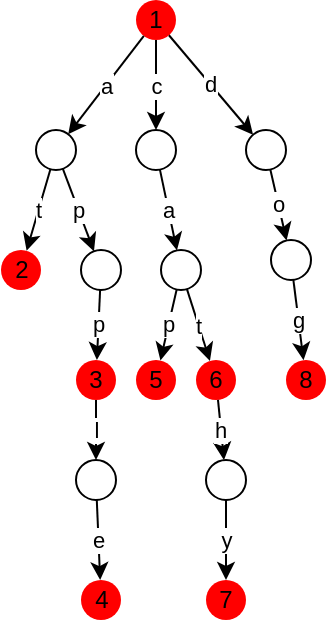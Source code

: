 <mxfile version="16.5.3" type="device"><diagram id="x97EsRD7HqhyqGP0Er3P" name="Page-1"><mxGraphModel dx="687" dy="382" grid="1" gridSize="10" guides="1" tooltips="1" connect="1" arrows="1" fold="1" page="1" pageScale="1" pageWidth="850" pageHeight="1100" math="0" shadow="0"><root><mxCell id="0"/><mxCell id="1" parent="0"/><mxCell id="MOaEAlb8SxJFgdV2_SXw-1" value="1" style="ellipse;whiteSpace=wrap;html=1;aspect=fixed;fillColor=#FF0000;strokeColor=none;" vertex="1" parent="1"><mxGeometry x="350" y="300" width="20" height="20" as="geometry"/></mxCell><mxCell id="MOaEAlb8SxJFgdV2_SXw-2" value="" style="ellipse;whiteSpace=wrap;html=1;aspect=fixed;strokeColor=default;fillColor=#FFFFFF;" vertex="1" parent="1"><mxGeometry x="300" y="365" width="20" height="20" as="geometry"/></mxCell><mxCell id="MOaEAlb8SxJFgdV2_SXw-3" value="" style="ellipse;whiteSpace=wrap;html=1;aspect=fixed;strokeColor=default;fillColor=#FFFFFF;" vertex="1" parent="1"><mxGeometry x="350" y="365" width="20" height="20" as="geometry"/></mxCell><mxCell id="MOaEAlb8SxJFgdV2_SXw-4" value="" style="ellipse;whiteSpace=wrap;html=1;aspect=fixed;strokeColor=default;fillColor=#FFFFFF;" vertex="1" parent="1"><mxGeometry x="405" y="365" width="20" height="20" as="geometry"/></mxCell><mxCell id="MOaEAlb8SxJFgdV2_SXw-5" value="" style="ellipse;whiteSpace=wrap;html=1;aspect=fixed;strokeColor=default;fillColor=#FFFFFF;" vertex="1" parent="1"><mxGeometry x="322.5" y="425" width="20" height="20" as="geometry"/></mxCell><mxCell id="MOaEAlb8SxJFgdV2_SXw-6" value="" style="ellipse;whiteSpace=wrap;html=1;aspect=fixed;strokeColor=default;fillColor=#FFFFFF;" vertex="1" parent="1"><mxGeometry x="417.5" y="420" width="20" height="20" as="geometry"/></mxCell><mxCell id="MOaEAlb8SxJFgdV2_SXw-7" value="" style="ellipse;whiteSpace=wrap;html=1;aspect=fixed;strokeColor=default;fillColor=#FFFFFF;" vertex="1" parent="1"><mxGeometry x="362.5" y="425" width="20" height="20" as="geometry"/></mxCell><mxCell id="MOaEAlb8SxJFgdV2_SXw-8" value="" style="ellipse;whiteSpace=wrap;html=1;aspect=fixed;strokeColor=default;fillColor=#FFFFFF;" vertex="1" parent="1"><mxGeometry x="320" y="530" width="20" height="20" as="geometry"/></mxCell><mxCell id="MOaEAlb8SxJFgdV2_SXw-9" value="" style="ellipse;whiteSpace=wrap;html=1;aspect=fixed;strokeColor=default;fillColor=#FFFFFF;" vertex="1" parent="1"><mxGeometry x="385" y="530" width="20" height="20" as="geometry"/></mxCell><mxCell id="MOaEAlb8SxJFgdV2_SXw-10" value="2" style="ellipse;whiteSpace=wrap;html=1;aspect=fixed;fillColor=#FF0000;strokeColor=none;" vertex="1" parent="1"><mxGeometry x="282.5" y="425" width="20" height="20" as="geometry"/></mxCell><mxCell id="MOaEAlb8SxJFgdV2_SXw-11" value="3" style="ellipse;whiteSpace=wrap;html=1;aspect=fixed;fillColor=#FF0000;strokeColor=none;" vertex="1" parent="1"><mxGeometry x="320" y="480" width="20" height="20" as="geometry"/></mxCell><mxCell id="MOaEAlb8SxJFgdV2_SXw-12" value="4" style="ellipse;whiteSpace=wrap;html=1;aspect=fixed;fillColor=#FF0000;strokeColor=none;" vertex="1" parent="1"><mxGeometry x="322.5" y="590" width="20" height="20" as="geometry"/></mxCell><mxCell id="MOaEAlb8SxJFgdV2_SXw-13" value="5" style="ellipse;whiteSpace=wrap;html=1;aspect=fixed;fillColor=#FF0000;strokeColor=none;" vertex="1" parent="1"><mxGeometry x="350" y="480" width="20" height="20" as="geometry"/></mxCell><mxCell id="MOaEAlb8SxJFgdV2_SXw-14" value="6" style="ellipse;whiteSpace=wrap;html=1;aspect=fixed;fillColor=#FF0000;strokeColor=none;" vertex="1" parent="1"><mxGeometry x="380" y="480" width="20" height="20" as="geometry"/></mxCell><mxCell id="MOaEAlb8SxJFgdV2_SXw-15" value="7" style="ellipse;whiteSpace=wrap;html=1;aspect=fixed;fillColor=#FF0000;strokeColor=none;" vertex="1" parent="1"><mxGeometry x="385" y="590" width="20" height="20" as="geometry"/></mxCell><mxCell id="MOaEAlb8SxJFgdV2_SXw-16" value="8" style="ellipse;whiteSpace=wrap;html=1;aspect=fixed;fillColor=#FF0000;strokeColor=none;" vertex="1" parent="1"><mxGeometry x="425" y="480" width="20" height="20" as="geometry"/></mxCell><mxCell id="MOaEAlb8SxJFgdV2_SXw-17" value="a" style="endArrow=classic;html=1;rounded=0;" edge="1" parent="1" source="MOaEAlb8SxJFgdV2_SXw-1" target="MOaEAlb8SxJFgdV2_SXw-2"><mxGeometry width="50" height="50" relative="1" as="geometry"><mxPoint x="350" y="460" as="sourcePoint"/><mxPoint x="400" y="410" as="targetPoint"/></mxGeometry></mxCell><mxCell id="MOaEAlb8SxJFgdV2_SXw-19" value="c" style="endArrow=classic;html=1;rounded=0;" edge="1" parent="1" source="MOaEAlb8SxJFgdV2_SXw-1" target="MOaEAlb8SxJFgdV2_SXw-3"><mxGeometry width="50" height="50" relative="1" as="geometry"><mxPoint x="363.276" y="337.402" as="sourcePoint"/><mxPoint x="326.727" y="377.601" as="targetPoint"/></mxGeometry></mxCell><mxCell id="MOaEAlb8SxJFgdV2_SXw-20" value="d" style="endArrow=classic;html=1;rounded=0;" edge="1" parent="1" source="MOaEAlb8SxJFgdV2_SXw-1" target="MOaEAlb8SxJFgdV2_SXw-4"><mxGeometry width="50" height="50" relative="1" as="geometry"><mxPoint x="373.276" y="347.402" as="sourcePoint"/><mxPoint x="336.727" y="387.601" as="targetPoint"/></mxGeometry></mxCell><mxCell id="MOaEAlb8SxJFgdV2_SXw-21" value="t" style="endArrow=classic;html=1;rounded=0;" edge="1" parent="1" source="MOaEAlb8SxJFgdV2_SXw-2" target="MOaEAlb8SxJFgdV2_SXw-10"><mxGeometry width="50" height="50" relative="1" as="geometry"><mxPoint x="383.276" y="357.402" as="sourcePoint"/><mxPoint x="346.727" y="397.601" as="targetPoint"/></mxGeometry></mxCell><mxCell id="MOaEAlb8SxJFgdV2_SXw-22" value="p" style="endArrow=classic;html=1;rounded=0;" edge="1" parent="1" source="MOaEAlb8SxJFgdV2_SXw-2" target="MOaEAlb8SxJFgdV2_SXw-5"><mxGeometry width="50" height="50" relative="1" as="geometry"><mxPoint x="393.276" y="367.402" as="sourcePoint"/><mxPoint x="356.727" y="407.601" as="targetPoint"/></mxGeometry></mxCell><mxCell id="MOaEAlb8SxJFgdV2_SXw-23" value="a" style="endArrow=classic;html=1;rounded=0;" edge="1" parent="1" source="MOaEAlb8SxJFgdV2_SXw-3" target="MOaEAlb8SxJFgdV2_SXw-7"><mxGeometry width="50" height="50" relative="1" as="geometry"><mxPoint x="403.276" y="377.402" as="sourcePoint"/><mxPoint x="366.727" y="417.601" as="targetPoint"/></mxGeometry></mxCell><mxCell id="MOaEAlb8SxJFgdV2_SXw-24" value="o" style="endArrow=classic;html=1;rounded=0;" edge="1" parent="1" source="MOaEAlb8SxJFgdV2_SXw-4" target="MOaEAlb8SxJFgdV2_SXw-6"><mxGeometry width="50" height="50" relative="1" as="geometry"><mxPoint x="413.276" y="387.402" as="sourcePoint"/><mxPoint x="376.727" y="427.601" as="targetPoint"/></mxGeometry></mxCell><mxCell id="MOaEAlb8SxJFgdV2_SXw-25" value="p" style="endArrow=classic;html=1;rounded=0;" edge="1" parent="1" source="MOaEAlb8SxJFgdV2_SXw-5" target="MOaEAlb8SxJFgdV2_SXw-11"><mxGeometry width="50" height="50" relative="1" as="geometry"><mxPoint x="423.276" y="397.402" as="sourcePoint"/><mxPoint x="386.727" y="437.601" as="targetPoint"/></mxGeometry></mxCell><mxCell id="MOaEAlb8SxJFgdV2_SXw-26" value="p" style="endArrow=classic;html=1;rounded=0;" edge="1" parent="1" source="MOaEAlb8SxJFgdV2_SXw-7" target="MOaEAlb8SxJFgdV2_SXw-13"><mxGeometry width="50" height="50" relative="1" as="geometry"><mxPoint x="433.276" y="407.402" as="sourcePoint"/><mxPoint x="396.727" y="447.601" as="targetPoint"/></mxGeometry></mxCell><mxCell id="MOaEAlb8SxJFgdV2_SXw-27" value="t" style="endArrow=classic;html=1;rounded=0;" edge="1" parent="1" source="MOaEAlb8SxJFgdV2_SXw-7" target="MOaEAlb8SxJFgdV2_SXw-14"><mxGeometry width="50" height="50" relative="1" as="geometry"><mxPoint x="443.276" y="417.402" as="sourcePoint"/><mxPoint x="406.727" y="457.601" as="targetPoint"/></mxGeometry></mxCell><mxCell id="MOaEAlb8SxJFgdV2_SXw-28" value="g" style="endArrow=classic;html=1;rounded=0;" edge="1" parent="1" source="MOaEAlb8SxJFgdV2_SXw-6" target="MOaEAlb8SxJFgdV2_SXw-16"><mxGeometry width="50" height="50" relative="1" as="geometry"><mxPoint x="453.276" y="427.402" as="sourcePoint"/><mxPoint x="416.727" y="467.601" as="targetPoint"/></mxGeometry></mxCell><mxCell id="MOaEAlb8SxJFgdV2_SXw-29" value="l" style="endArrow=classic;html=1;rounded=0;" edge="1" parent="1" source="MOaEAlb8SxJFgdV2_SXw-11" target="MOaEAlb8SxJFgdV2_SXw-8"><mxGeometry width="50" height="50" relative="1" as="geometry"><mxPoint x="463.276" y="457.402" as="sourcePoint"/><mxPoint x="426.727" y="497.601" as="targetPoint"/></mxGeometry></mxCell><mxCell id="MOaEAlb8SxJFgdV2_SXw-30" value="h" style="endArrow=classic;html=1;rounded=0;" edge="1" parent="1" source="MOaEAlb8SxJFgdV2_SXw-14" target="MOaEAlb8SxJFgdV2_SXw-9"><mxGeometry width="50" height="50" relative="1" as="geometry"><mxPoint x="473.276" y="467.402" as="sourcePoint"/><mxPoint x="436.727" y="507.601" as="targetPoint"/></mxGeometry></mxCell><mxCell id="MOaEAlb8SxJFgdV2_SXw-31" value="e" style="endArrow=classic;html=1;rounded=0;" edge="1" parent="1" source="MOaEAlb8SxJFgdV2_SXw-8" target="MOaEAlb8SxJFgdV2_SXw-12"><mxGeometry width="50" height="50" relative="1" as="geometry"><mxPoint x="483.276" y="477.402" as="sourcePoint"/><mxPoint x="446.727" y="517.601" as="targetPoint"/></mxGeometry></mxCell><mxCell id="MOaEAlb8SxJFgdV2_SXw-32" value="y" style="endArrow=classic;html=1;rounded=0;" edge="1" parent="1" source="MOaEAlb8SxJFgdV2_SXw-9" target="MOaEAlb8SxJFgdV2_SXw-15"><mxGeometry width="50" height="50" relative="1" as="geometry"><mxPoint x="493.276" y="487.402" as="sourcePoint"/><mxPoint x="456.727" y="527.601" as="targetPoint"/></mxGeometry></mxCell></root></mxGraphModel></diagram></mxfile>